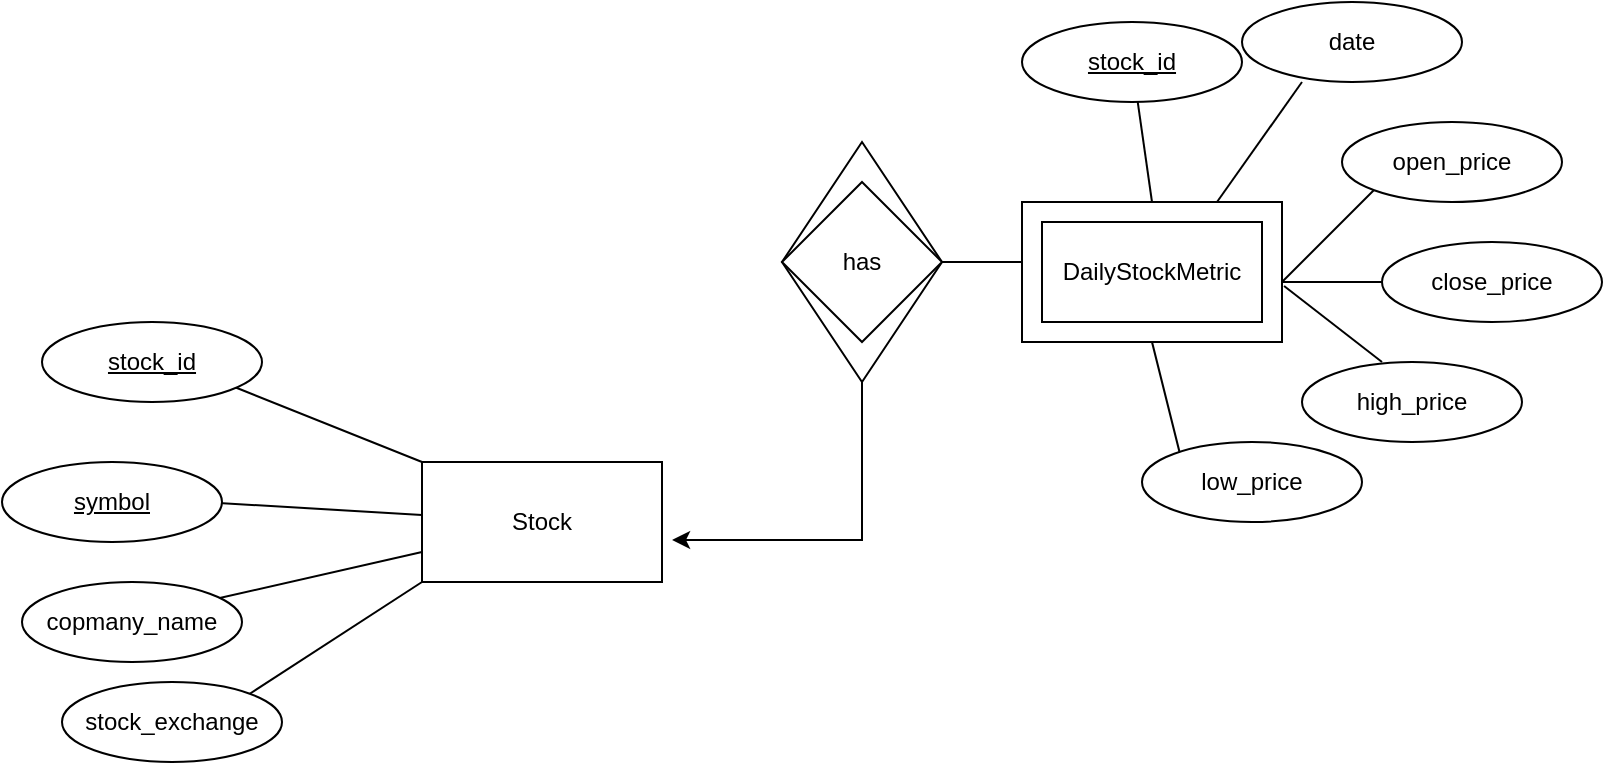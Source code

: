 <mxfile version="24.2.5" type="device">
  <diagram name="Page-1" id="zmZLSznGiDqWxnuHz-OZ">
    <mxGraphModel dx="1562" dy="909" grid="1" gridSize="10" guides="1" tooltips="1" connect="1" arrows="1" fold="1" page="1" pageScale="1" pageWidth="850" pageHeight="1100" math="0" shadow="0">
      <root>
        <mxCell id="0" />
        <mxCell id="1" parent="0" />
        <mxCell id="d7WKXEJyNoFNXhMKyLda-1" value="Stock" style="rounded=0;whiteSpace=wrap;html=1;" parent="1" vertex="1">
          <mxGeometry x="280" y="290" width="120" height="60" as="geometry" />
        </mxCell>
        <mxCell id="d7WKXEJyNoFNXhMKyLda-2" value="" style="endArrow=none;html=1;rounded=0;" parent="1" edge="1">
          <mxGeometry width="50" height="50" relative="1" as="geometry">
            <mxPoint x="180" y="250" as="sourcePoint" />
            <mxPoint x="280" y="290" as="targetPoint" />
          </mxGeometry>
        </mxCell>
        <mxCell id="d7WKXEJyNoFNXhMKyLda-3" value="stock_id" style="ellipse;whiteSpace=wrap;html=1;fontStyle=4" parent="1" vertex="1">
          <mxGeometry x="90" y="220" width="110" height="40" as="geometry" />
        </mxCell>
        <mxCell id="d7WKXEJyNoFNXhMKyLda-4" value="" style="endArrow=none;html=1;rounded=0;" parent="1" source="d7WKXEJyNoFNXhMKyLda-1" edge="1">
          <mxGeometry width="50" height="50" relative="1" as="geometry">
            <mxPoint x="209.289" y="370" as="sourcePoint" />
            <mxPoint x="170" y="310" as="targetPoint" />
          </mxGeometry>
        </mxCell>
        <mxCell id="d7WKXEJyNoFNXhMKyLda-5" value="" style="endArrow=none;html=1;rounded=0;entryX=0;entryY=0.75;entryDx=0;entryDy=0;" parent="1" target="d7WKXEJyNoFNXhMKyLda-1" edge="1">
          <mxGeometry width="50" height="50" relative="1" as="geometry">
            <mxPoint x="170" y="360" as="sourcePoint" />
            <mxPoint x="280" y="350" as="targetPoint" />
          </mxGeometry>
        </mxCell>
        <mxCell id="d7WKXEJyNoFNXhMKyLda-7" value="symbol" style="ellipse;whiteSpace=wrap;html=1;fontStyle=4" parent="1" vertex="1">
          <mxGeometry x="70" y="290" width="110" height="40" as="geometry" />
        </mxCell>
        <mxCell id="d7WKXEJyNoFNXhMKyLda-10" value="" style="endArrow=classic;html=1;rounded=0;entryX=1.042;entryY=0.65;entryDx=0;entryDy=0;entryPerimeter=0;" parent="1" target="d7WKXEJyNoFNXhMKyLda-1" edge="1">
          <mxGeometry width="50" height="50" relative="1" as="geometry">
            <mxPoint x="500" y="329" as="sourcePoint" />
            <mxPoint x="440" y="280" as="targetPoint" />
            <Array as="points">
              <mxPoint x="500" y="250" />
              <mxPoint x="500" y="329" />
            </Array>
          </mxGeometry>
        </mxCell>
        <mxCell id="d7WKXEJyNoFNXhMKyLda-11" value="" style="rhombus;whiteSpace=wrap;html=1;" parent="1" vertex="1">
          <mxGeometry x="460" y="130" width="80" height="120" as="geometry" />
        </mxCell>
        <mxCell id="d7WKXEJyNoFNXhMKyLda-18" value="" style="endArrow=none;html=1;rounded=0;exitX=1;exitY=0.5;exitDx=0;exitDy=0;" parent="1" source="d7WKXEJyNoFNXhMKyLda-33" edge="1">
          <mxGeometry width="50" height="50" relative="1" as="geometry">
            <mxPoint x="545" y="230" as="sourcePoint" />
            <mxPoint x="590" y="190" as="targetPoint" />
          </mxGeometry>
        </mxCell>
        <mxCell id="d7WKXEJyNoFNXhMKyLda-23" value="copmany_name" style="ellipse;whiteSpace=wrap;html=1;" parent="1" vertex="1">
          <mxGeometry x="80" y="350" width="110" height="40" as="geometry" />
        </mxCell>
        <mxCell id="d7WKXEJyNoFNXhMKyLda-25" value="stock_exchange" style="ellipse;whiteSpace=wrap;html=1;" parent="1" vertex="1">
          <mxGeometry x="100" y="400" width="110" height="40" as="geometry" />
        </mxCell>
        <mxCell id="d7WKXEJyNoFNXhMKyLda-28" value="" style="endArrow=none;html=1;rounded=0;entryX=1;entryY=0;entryDx=0;entryDy=0;" parent="1" target="d7WKXEJyNoFNXhMKyLda-25" edge="1">
          <mxGeometry width="50" height="50" relative="1" as="geometry">
            <mxPoint x="280" y="350" as="sourcePoint" />
            <mxPoint x="244" y="224" as="targetPoint" />
          </mxGeometry>
        </mxCell>
        <mxCell id="d7WKXEJyNoFNXhMKyLda-33" value="has" style="rhombus;whiteSpace=wrap;html=1;" parent="1" vertex="1">
          <mxGeometry x="460" y="150" width="80" height="80" as="geometry" />
        </mxCell>
        <mxCell id="d7WKXEJyNoFNXhMKyLda-34" value="" style="rounded=0;whiteSpace=wrap;html=1;" parent="1" vertex="1">
          <mxGeometry x="580" y="160" width="130" height="70" as="geometry" />
        </mxCell>
        <mxCell id="d7WKXEJyNoFNXhMKyLda-35" value="DailyStockMetric" style="rounded=0;whiteSpace=wrap;html=1;" parent="1" vertex="1">
          <mxGeometry x="590" y="170" width="110" height="50" as="geometry" />
        </mxCell>
        <mxCell id="d7WKXEJyNoFNXhMKyLda-36" value="" style="endArrow=none;html=1;rounded=0;" parent="1" edge="1">
          <mxGeometry width="50" height="50" relative="1" as="geometry">
            <mxPoint x="710" y="200" as="sourcePoint" />
            <mxPoint x="760" y="150" as="targetPoint" />
          </mxGeometry>
        </mxCell>
        <mxCell id="d7WKXEJyNoFNXhMKyLda-37" value="" style="endArrow=none;html=1;rounded=0;" parent="1" edge="1">
          <mxGeometry width="50" height="50" relative="1" as="geometry">
            <mxPoint x="710" y="200" as="sourcePoint" />
            <mxPoint x="770" y="200" as="targetPoint" />
          </mxGeometry>
        </mxCell>
        <mxCell id="d7WKXEJyNoFNXhMKyLda-38" value="" style="endArrow=none;html=1;rounded=0;exitX=0.5;exitY=1;exitDx=0;exitDy=0;" parent="1" source="d7WKXEJyNoFNXhMKyLda-34" edge="1">
          <mxGeometry width="50" height="50" relative="1" as="geometry">
            <mxPoint x="700" y="320" as="sourcePoint" />
            <mxPoint x="660" y="290" as="targetPoint" />
          </mxGeometry>
        </mxCell>
        <mxCell id="d7WKXEJyNoFNXhMKyLda-40" value="" style="endArrow=none;html=1;rounded=0;exitX=1.008;exitY=0.6;exitDx=0;exitDy=0;exitPerimeter=0;" parent="1" source="d7WKXEJyNoFNXhMKyLda-34" edge="1">
          <mxGeometry width="50" height="50" relative="1" as="geometry">
            <mxPoint x="720" y="340" as="sourcePoint" />
            <mxPoint x="760" y="240" as="targetPoint" />
          </mxGeometry>
        </mxCell>
        <mxCell id="d7WKXEJyNoFNXhMKyLda-45" value="date" style="ellipse;whiteSpace=wrap;html=1;" parent="1" vertex="1">
          <mxGeometry x="690" y="60" width="110" height="40" as="geometry" />
        </mxCell>
        <mxCell id="d7WKXEJyNoFNXhMKyLda-46" value="open_price" style="ellipse;whiteSpace=wrap;html=1;" parent="1" vertex="1">
          <mxGeometry x="740" y="120" width="110" height="40" as="geometry" />
        </mxCell>
        <mxCell id="d7WKXEJyNoFNXhMKyLda-47" value="close_price" style="ellipse;whiteSpace=wrap;html=1;" parent="1" vertex="1">
          <mxGeometry x="760" y="180" width="110" height="40" as="geometry" />
        </mxCell>
        <mxCell id="d7WKXEJyNoFNXhMKyLda-48" value="high_price" style="ellipse;whiteSpace=wrap;html=1;" parent="1" vertex="1">
          <mxGeometry x="720" y="240" width="110" height="40" as="geometry" />
        </mxCell>
        <mxCell id="d7WKXEJyNoFNXhMKyLda-49" value="low_price" style="ellipse;whiteSpace=wrap;html=1;" parent="1" vertex="1">
          <mxGeometry x="640" y="280" width="110" height="40" as="geometry" />
        </mxCell>
        <mxCell id="d7WKXEJyNoFNXhMKyLda-51" value="" style="endArrow=none;html=1;rounded=0;exitX=0.5;exitY=0;exitDx=0;exitDy=0;" parent="1" source="d7WKXEJyNoFNXhMKyLda-43" edge="1">
          <mxGeometry width="50" height="50" relative="1" as="geometry">
            <mxPoint x="623" y="170" as="sourcePoint" />
            <mxPoint x="640" y="110" as="targetPoint" />
          </mxGeometry>
        </mxCell>
        <mxCell id="d7WKXEJyNoFNXhMKyLda-52" value="" style="endArrow=none;html=1;rounded=0;exitX=0.75;exitY=0;exitDx=0;exitDy=0;" parent="1" source="d7WKXEJyNoFNXhMKyLda-34" edge="1">
          <mxGeometry width="50" height="50" relative="1" as="geometry">
            <mxPoint x="633" y="180" as="sourcePoint" />
            <mxPoint x="720" y="100" as="targetPoint" />
          </mxGeometry>
        </mxCell>
        <mxCell id="d7WKXEJyNoFNXhMKyLda-53" value="" style="endArrow=none;html=1;rounded=0;exitX=0.5;exitY=0;exitDx=0;exitDy=0;" parent="1" source="d7WKXEJyNoFNXhMKyLda-34" target="d7WKXEJyNoFNXhMKyLda-43" edge="1">
          <mxGeometry width="50" height="50" relative="1" as="geometry">
            <mxPoint x="645" y="160" as="sourcePoint" />
            <mxPoint x="640" y="110" as="targetPoint" />
          </mxGeometry>
        </mxCell>
        <mxCell id="d7WKXEJyNoFNXhMKyLda-43" value="stock_id" style="ellipse;whiteSpace=wrap;html=1;fontStyle=4" parent="1" vertex="1">
          <mxGeometry x="580" y="70" width="110" height="40" as="geometry" />
        </mxCell>
      </root>
    </mxGraphModel>
  </diagram>
</mxfile>
